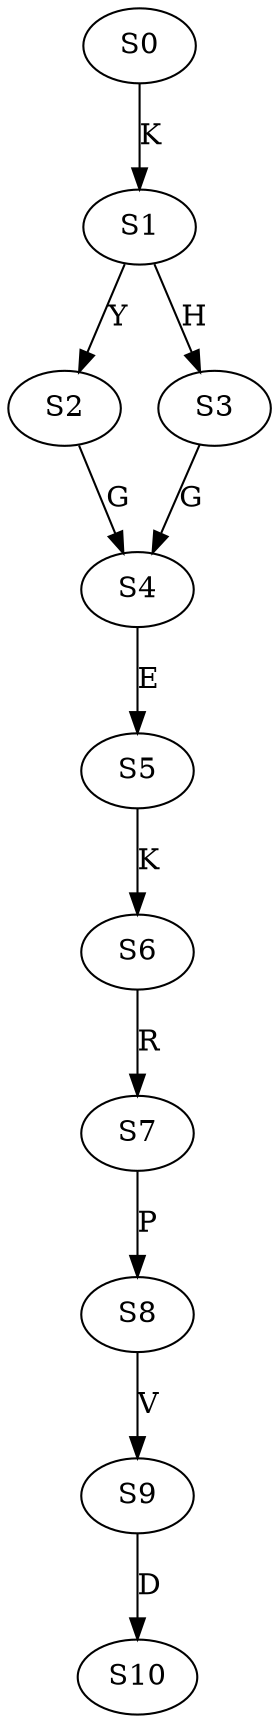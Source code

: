 strict digraph  {
	S0 -> S1 [ label = K ];
	S1 -> S2 [ label = Y ];
	S1 -> S3 [ label = H ];
	S2 -> S4 [ label = G ];
	S3 -> S4 [ label = G ];
	S4 -> S5 [ label = E ];
	S5 -> S6 [ label = K ];
	S6 -> S7 [ label = R ];
	S7 -> S8 [ label = P ];
	S8 -> S9 [ label = V ];
	S9 -> S10 [ label = D ];
}
